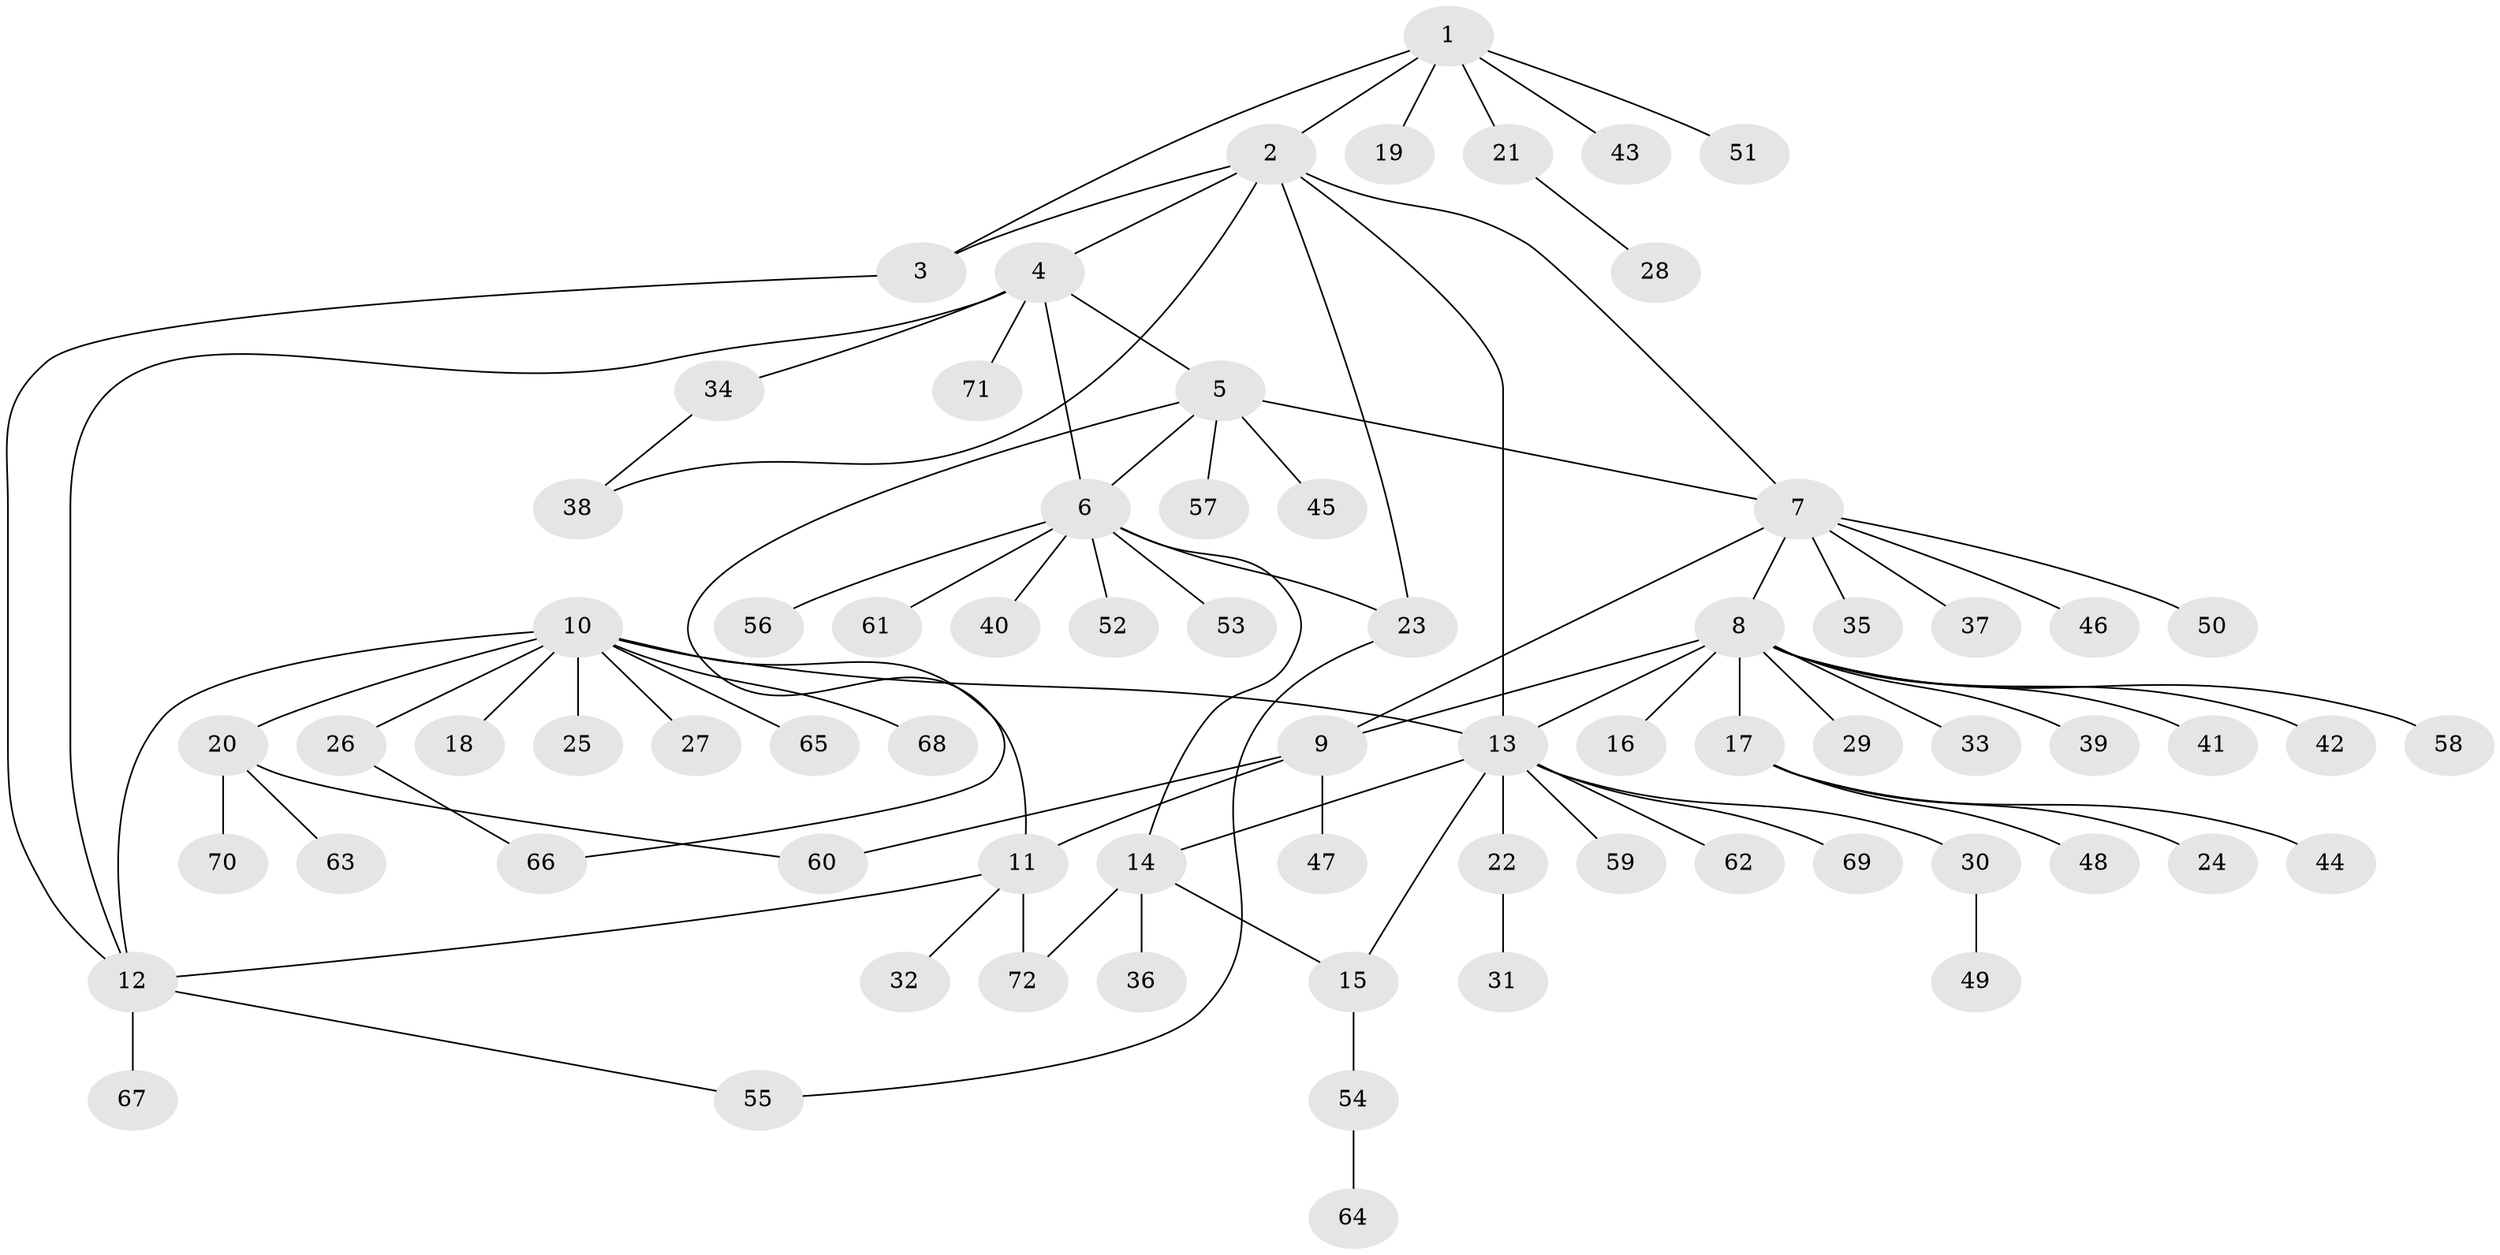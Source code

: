 // coarse degree distribution, {6: 0.037037037037037035, 12: 0.018518518518518517, 4: 0.05555555555555555, 7: 0.018518518518518517, 13: 0.018518518518518517, 10: 0.018518518518518517, 5: 0.05555555555555555, 8: 0.018518518518518517, 1: 0.7037037037037037, 3: 0.018518518518518517, 2: 0.037037037037037035}
// Generated by graph-tools (version 1.1) at 2025/52/02/27/25 19:52:20]
// undirected, 72 vertices, 88 edges
graph export_dot {
graph [start="1"]
  node [color=gray90,style=filled];
  1;
  2;
  3;
  4;
  5;
  6;
  7;
  8;
  9;
  10;
  11;
  12;
  13;
  14;
  15;
  16;
  17;
  18;
  19;
  20;
  21;
  22;
  23;
  24;
  25;
  26;
  27;
  28;
  29;
  30;
  31;
  32;
  33;
  34;
  35;
  36;
  37;
  38;
  39;
  40;
  41;
  42;
  43;
  44;
  45;
  46;
  47;
  48;
  49;
  50;
  51;
  52;
  53;
  54;
  55;
  56;
  57;
  58;
  59;
  60;
  61;
  62;
  63;
  64;
  65;
  66;
  67;
  68;
  69;
  70;
  71;
  72;
  1 -- 2;
  1 -- 3;
  1 -- 19;
  1 -- 21;
  1 -- 43;
  1 -- 51;
  2 -- 3;
  2 -- 4;
  2 -- 7;
  2 -- 13;
  2 -- 23;
  2 -- 38;
  3 -- 12;
  4 -- 5;
  4 -- 6;
  4 -- 12;
  4 -- 34;
  4 -- 71;
  5 -- 6;
  5 -- 7;
  5 -- 45;
  5 -- 57;
  5 -- 66;
  6 -- 14;
  6 -- 23;
  6 -- 40;
  6 -- 52;
  6 -- 53;
  6 -- 56;
  6 -- 61;
  7 -- 8;
  7 -- 9;
  7 -- 35;
  7 -- 37;
  7 -- 46;
  7 -- 50;
  8 -- 9;
  8 -- 13;
  8 -- 16;
  8 -- 17;
  8 -- 29;
  8 -- 33;
  8 -- 39;
  8 -- 41;
  8 -- 42;
  8 -- 58;
  9 -- 11;
  9 -- 47;
  9 -- 60;
  10 -- 11;
  10 -- 12;
  10 -- 13;
  10 -- 18;
  10 -- 20;
  10 -- 25;
  10 -- 26;
  10 -- 27;
  10 -- 65;
  10 -- 68;
  11 -- 12;
  11 -- 32;
  11 -- 72;
  12 -- 55;
  12 -- 67;
  13 -- 14;
  13 -- 15;
  13 -- 22;
  13 -- 30;
  13 -- 59;
  13 -- 62;
  13 -- 69;
  14 -- 15;
  14 -- 36;
  14 -- 72;
  15 -- 54;
  17 -- 24;
  17 -- 44;
  17 -- 48;
  20 -- 60;
  20 -- 63;
  20 -- 70;
  21 -- 28;
  22 -- 31;
  23 -- 55;
  26 -- 66;
  30 -- 49;
  34 -- 38;
  54 -- 64;
}
